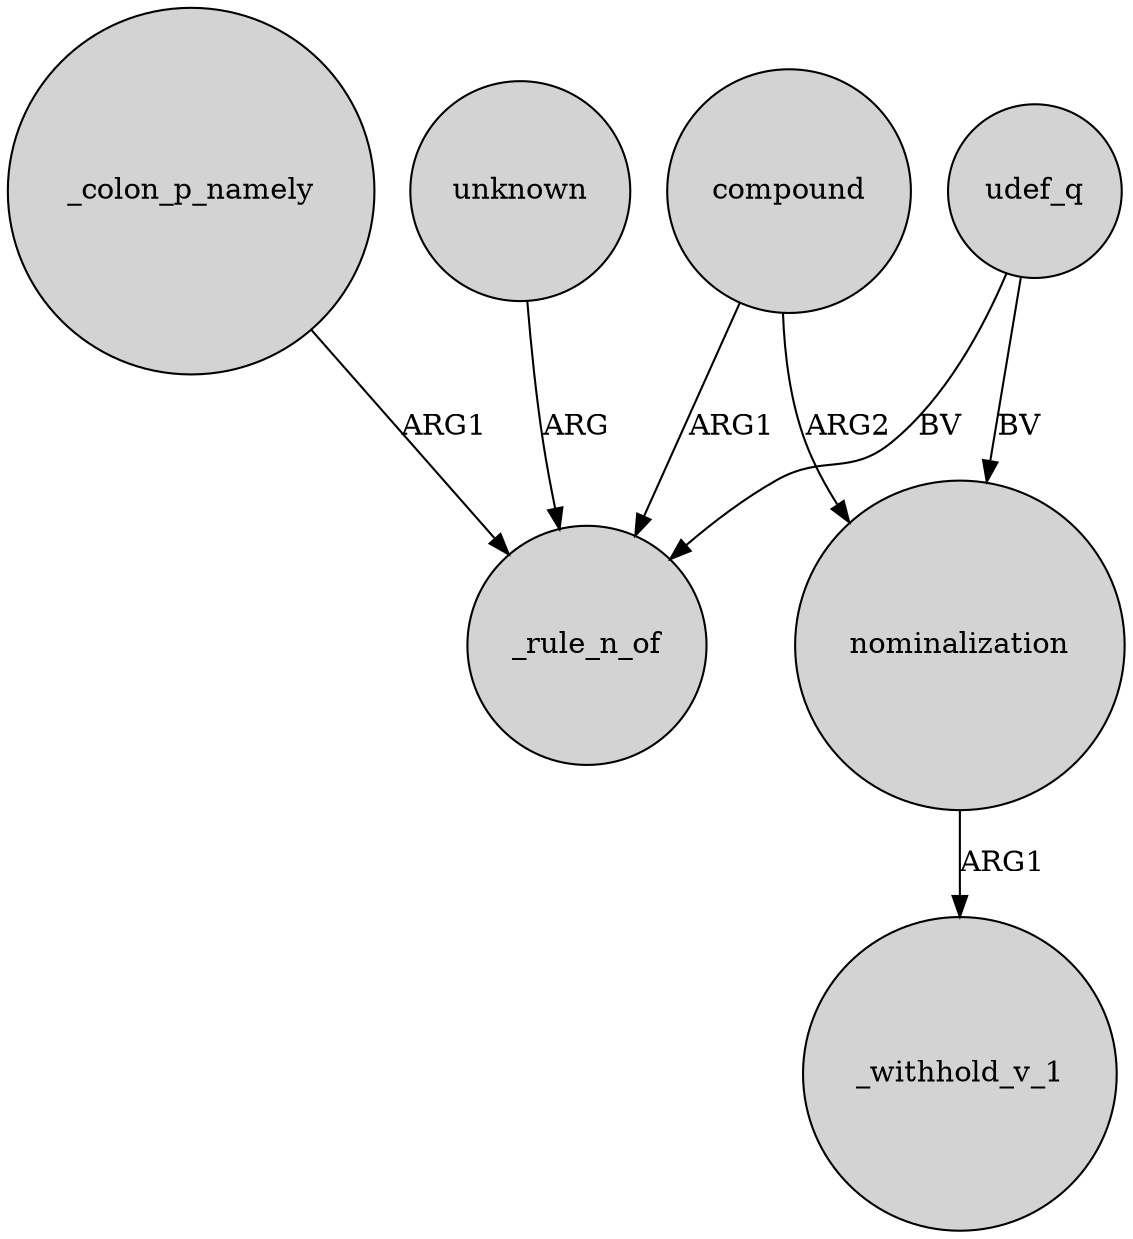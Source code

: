 digraph {
	node [shape=circle style=filled]
	_colon_p_namely -> _rule_n_of [label=ARG1]
	compound -> _rule_n_of [label=ARG1]
	unknown -> _rule_n_of [label=ARG]
	udef_q -> _rule_n_of [label=BV]
	compound -> nominalization [label=ARG2]
	nominalization -> _withhold_v_1 [label=ARG1]
	udef_q -> nominalization [label=BV]
}
